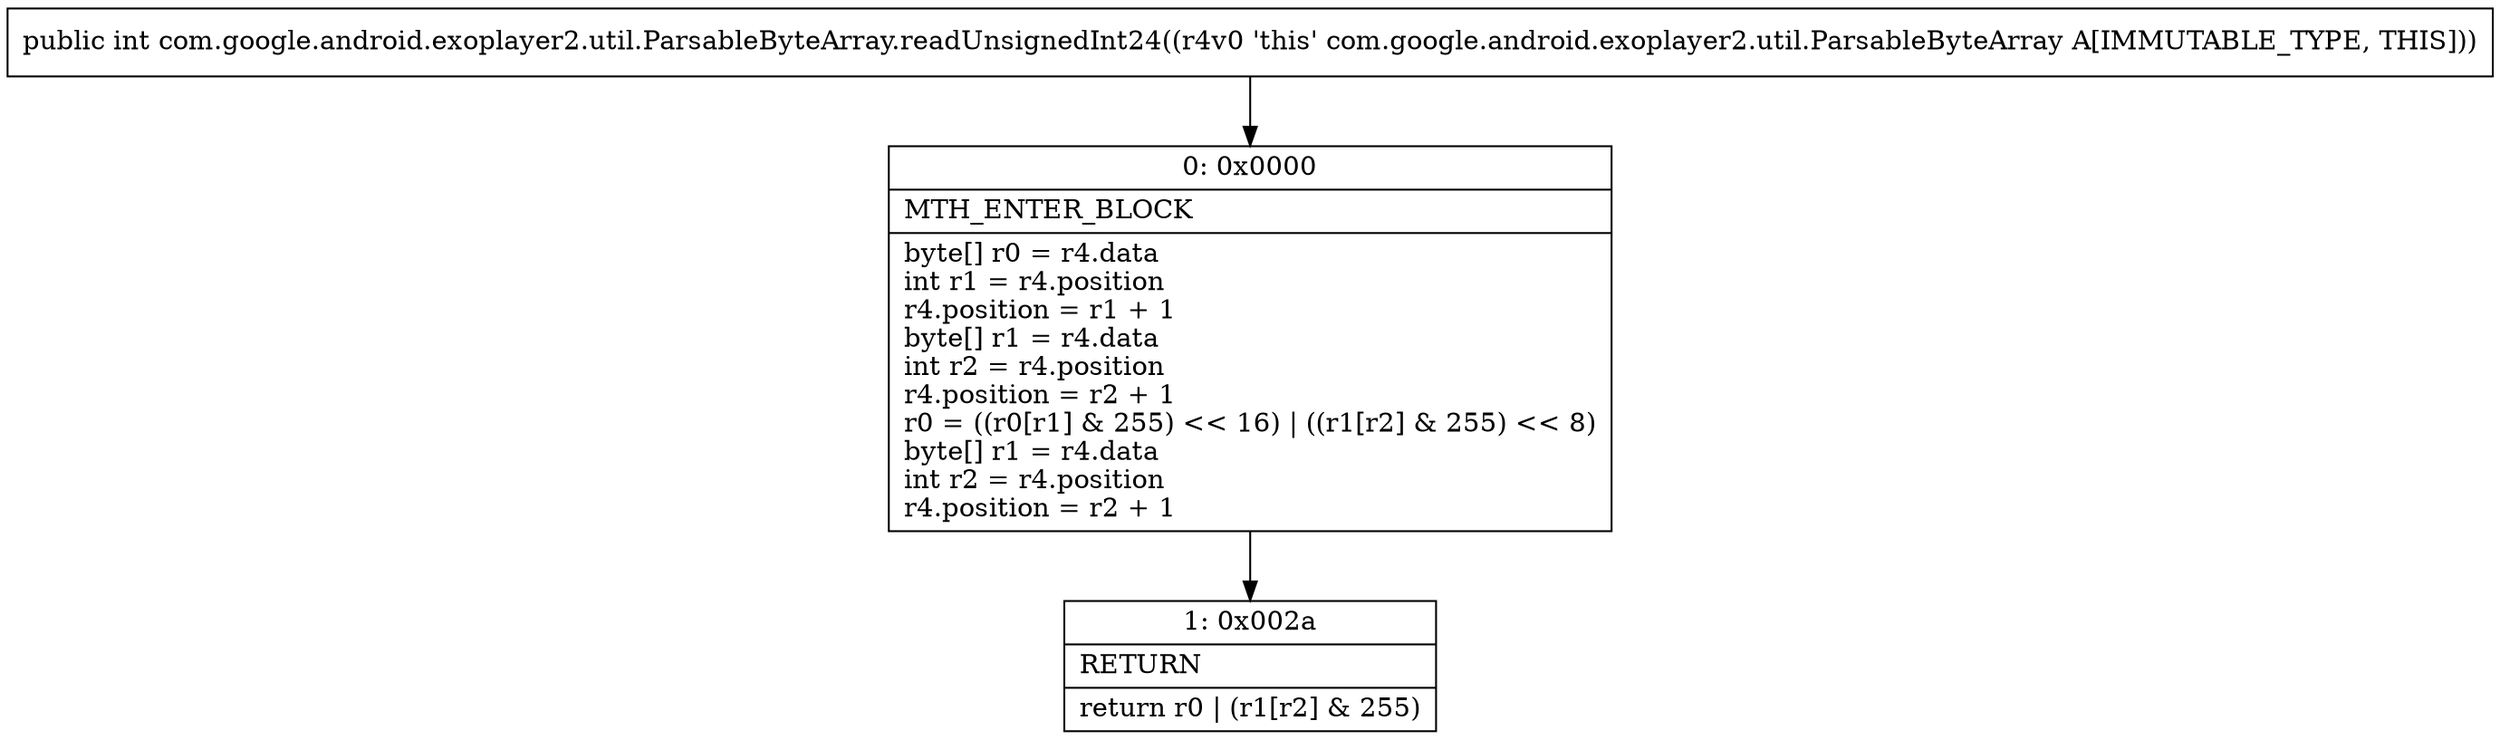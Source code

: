 digraph "CFG forcom.google.android.exoplayer2.util.ParsableByteArray.readUnsignedInt24()I" {
Node_0 [shape=record,label="{0\:\ 0x0000|MTH_ENTER_BLOCK\l|byte[] r0 = r4.data\lint r1 = r4.position\lr4.position = r1 + 1\lbyte[] r1 = r4.data\lint r2 = r4.position\lr4.position = r2 + 1\lr0 = ((r0[r1] & 255) \<\< 16) \| ((r1[r2] & 255) \<\< 8)\lbyte[] r1 = r4.data\lint r2 = r4.position\lr4.position = r2 + 1\l}"];
Node_1 [shape=record,label="{1\:\ 0x002a|RETURN\l|return r0 \| (r1[r2] & 255)\l}"];
MethodNode[shape=record,label="{public int com.google.android.exoplayer2.util.ParsableByteArray.readUnsignedInt24((r4v0 'this' com.google.android.exoplayer2.util.ParsableByteArray A[IMMUTABLE_TYPE, THIS])) }"];
MethodNode -> Node_0;
Node_0 -> Node_1;
}

